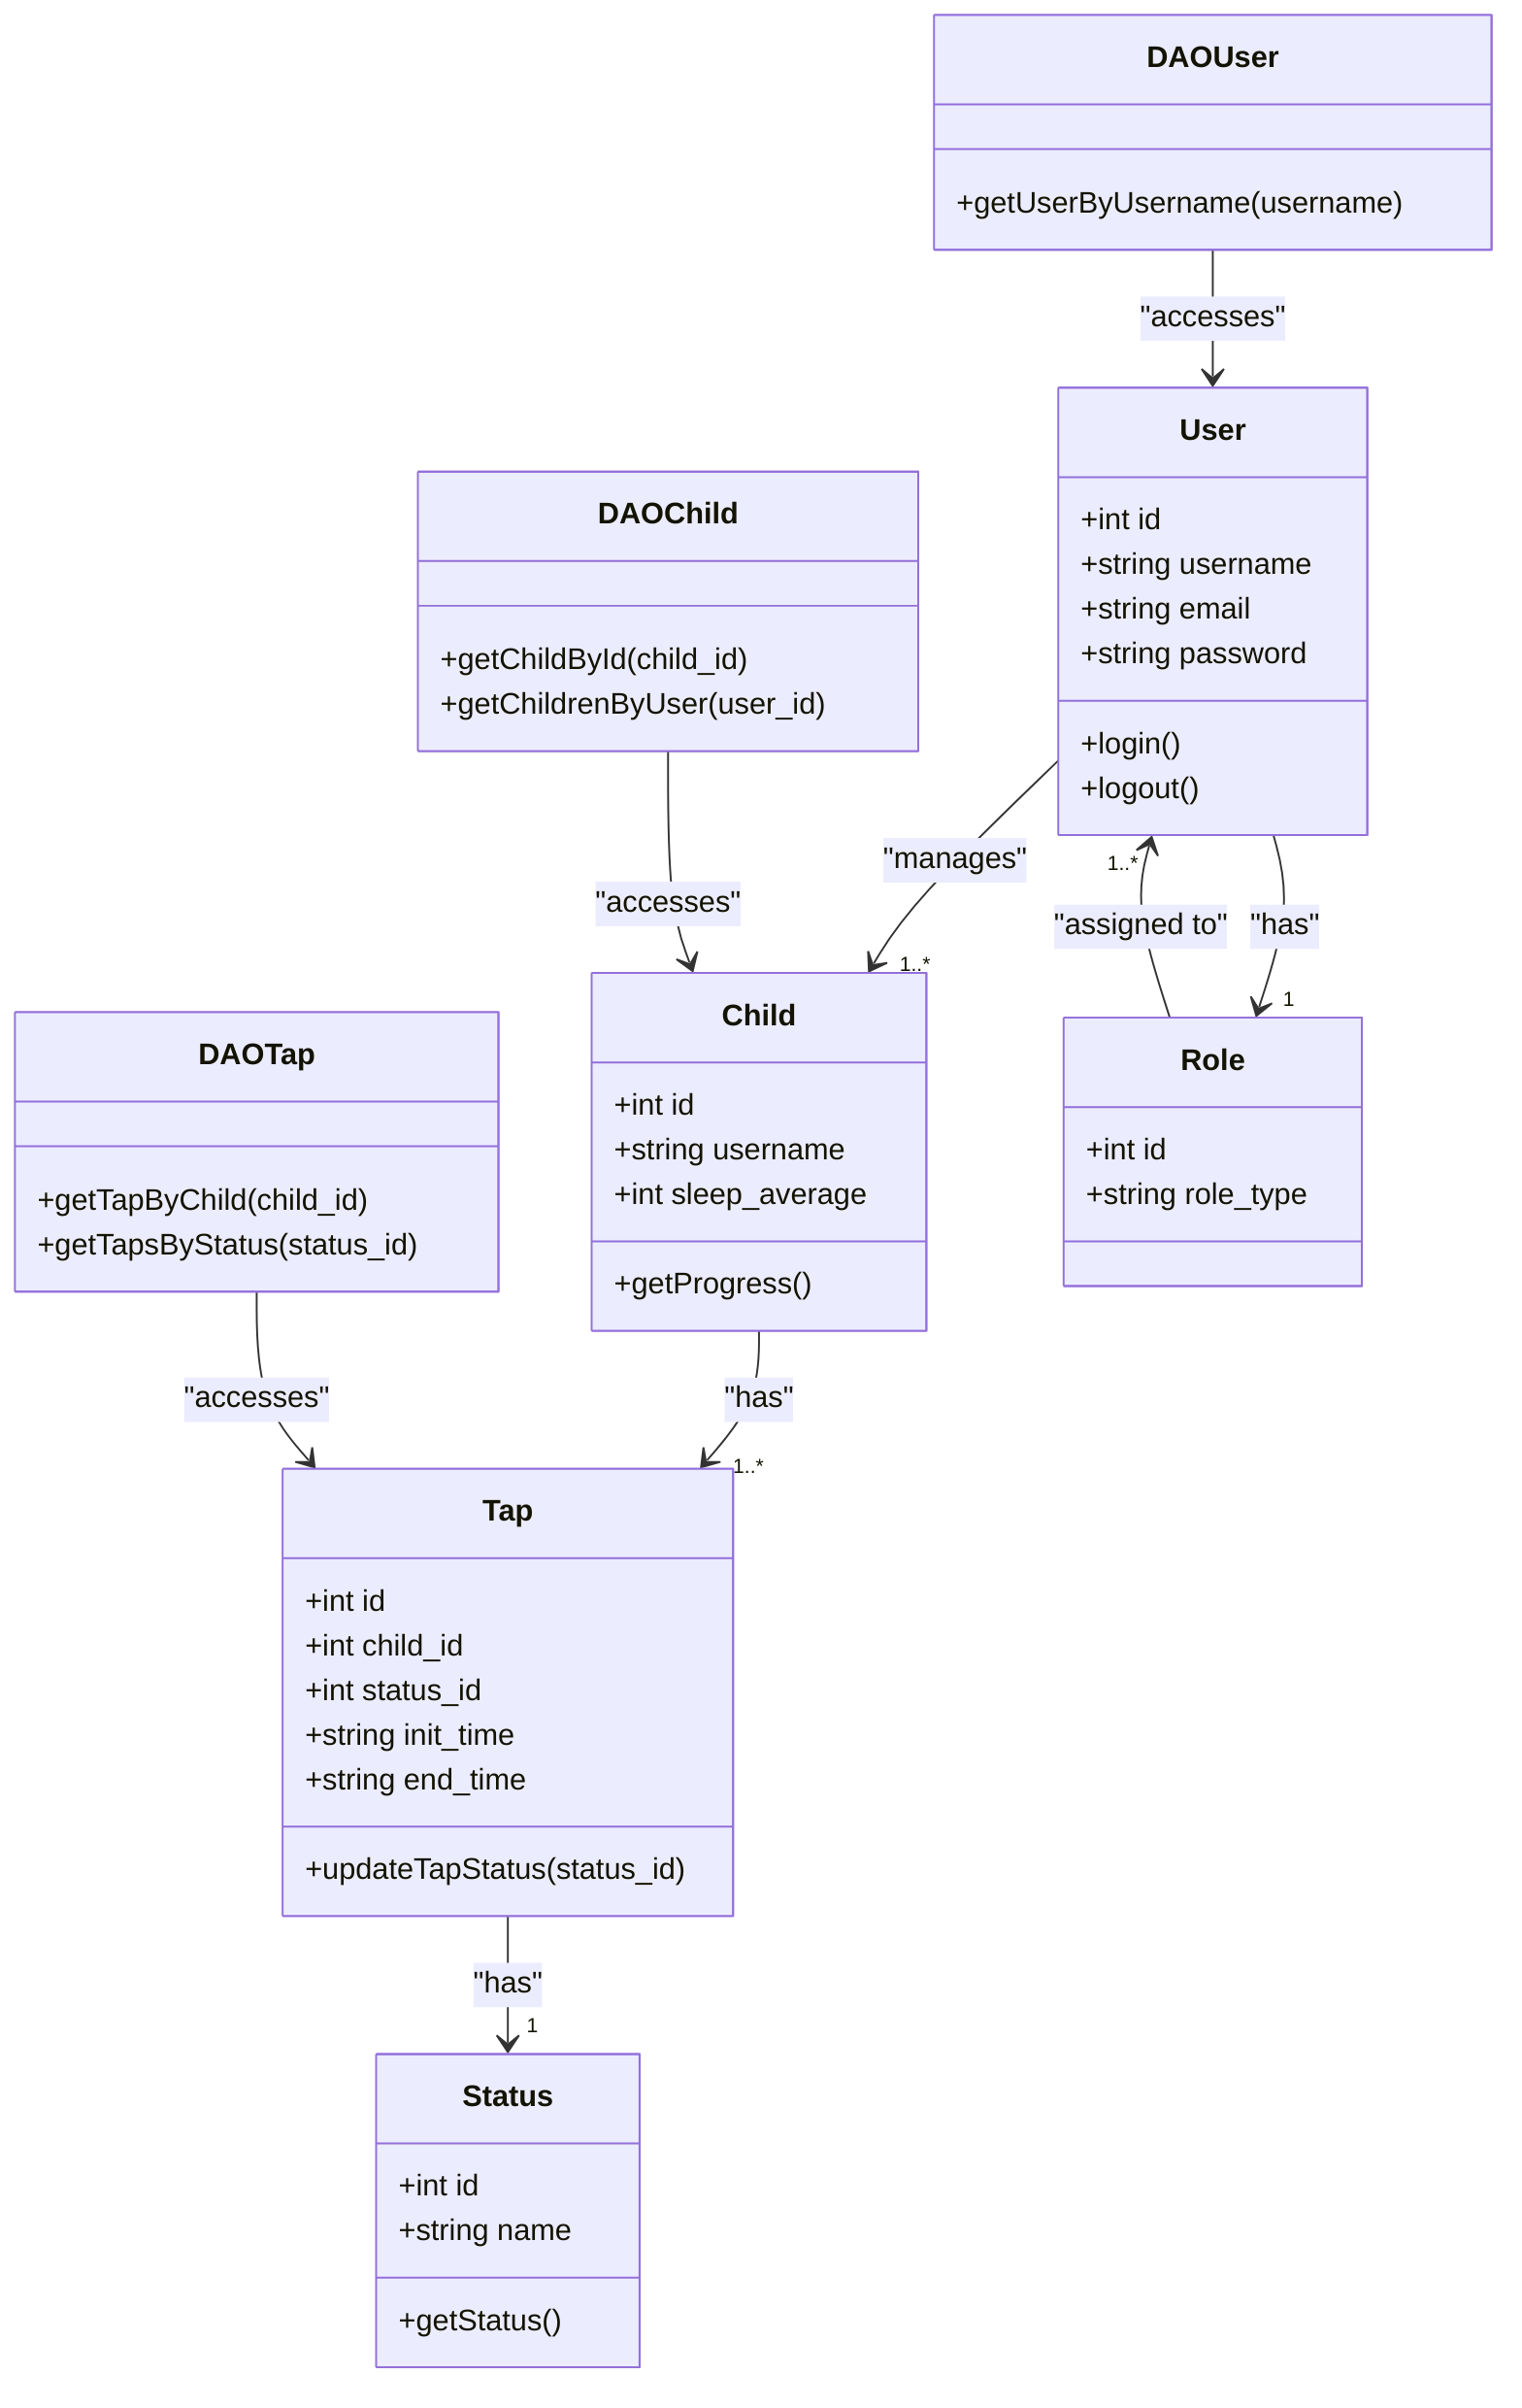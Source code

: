 classDiagram
    class User {
        +int id
        +string username
        +string email
        +string password
        +login()
        +logout()
    }

    class Child {
        +int id
        +string username
        +int sleep_average
        +getProgress()
    }

    class Tap {
        +int id
        +int child_id
        +int status_id
        +string init_time
        +string end_time
        +updateTapStatus(status_id)
    }

    class Status {
        +int id
        +string name
        +getStatus()
    }

    class DAOUser {
        +getUserByUsername(username)
    }

    class DAOChild {
        +getChildById(child_id)
        +getChildrenByUser(user_id)
    }

    class DAOTap {
        +getTapByChild(child_id)
        +getTapsByStatus(status_id)
    }

    class Role {
        +int id
        +string role_type
    }

    User --> "1" Role : "has"
    User --> "1..*" Child : "manages"
    Child --> "1..*" Tap : "has"
    Tap --> "1" Status : "has"
    Role --> "1..*" User : "assigned to"
    DAOUser --> User : "accesses"
    DAOChild --> Child : "accesses"
    DAOTap --> Tap : "accesses"
